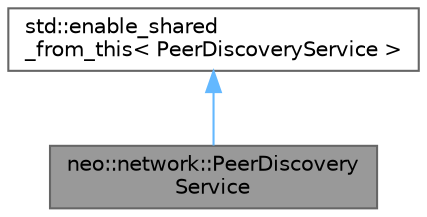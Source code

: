 digraph "neo::network::PeerDiscoveryService"
{
 // LATEX_PDF_SIZE
  bgcolor="transparent";
  edge [fontname=Helvetica,fontsize=10,labelfontname=Helvetica,labelfontsize=10];
  node [fontname=Helvetica,fontsize=10,shape=box,height=0.2,width=0.4];
  Node1 [id="Node000001",label="neo::network::PeerDiscovery\lService",height=0.2,width=0.4,color="gray40", fillcolor="grey60", style="filled", fontcolor="black",tooltip="Represents a peer discovery service that manages known peers and connection attempts."];
  Node2 -> Node1 [id="edge1_Node000001_Node000002",dir="back",color="steelblue1",style="solid",tooltip=" "];
  Node2 [id="Node000002",label="std::enable_shared\l_from_this\< PeerDiscoveryService \>",height=0.2,width=0.4,color="gray40", fillcolor="white", style="filled",tooltip=" "];
}
